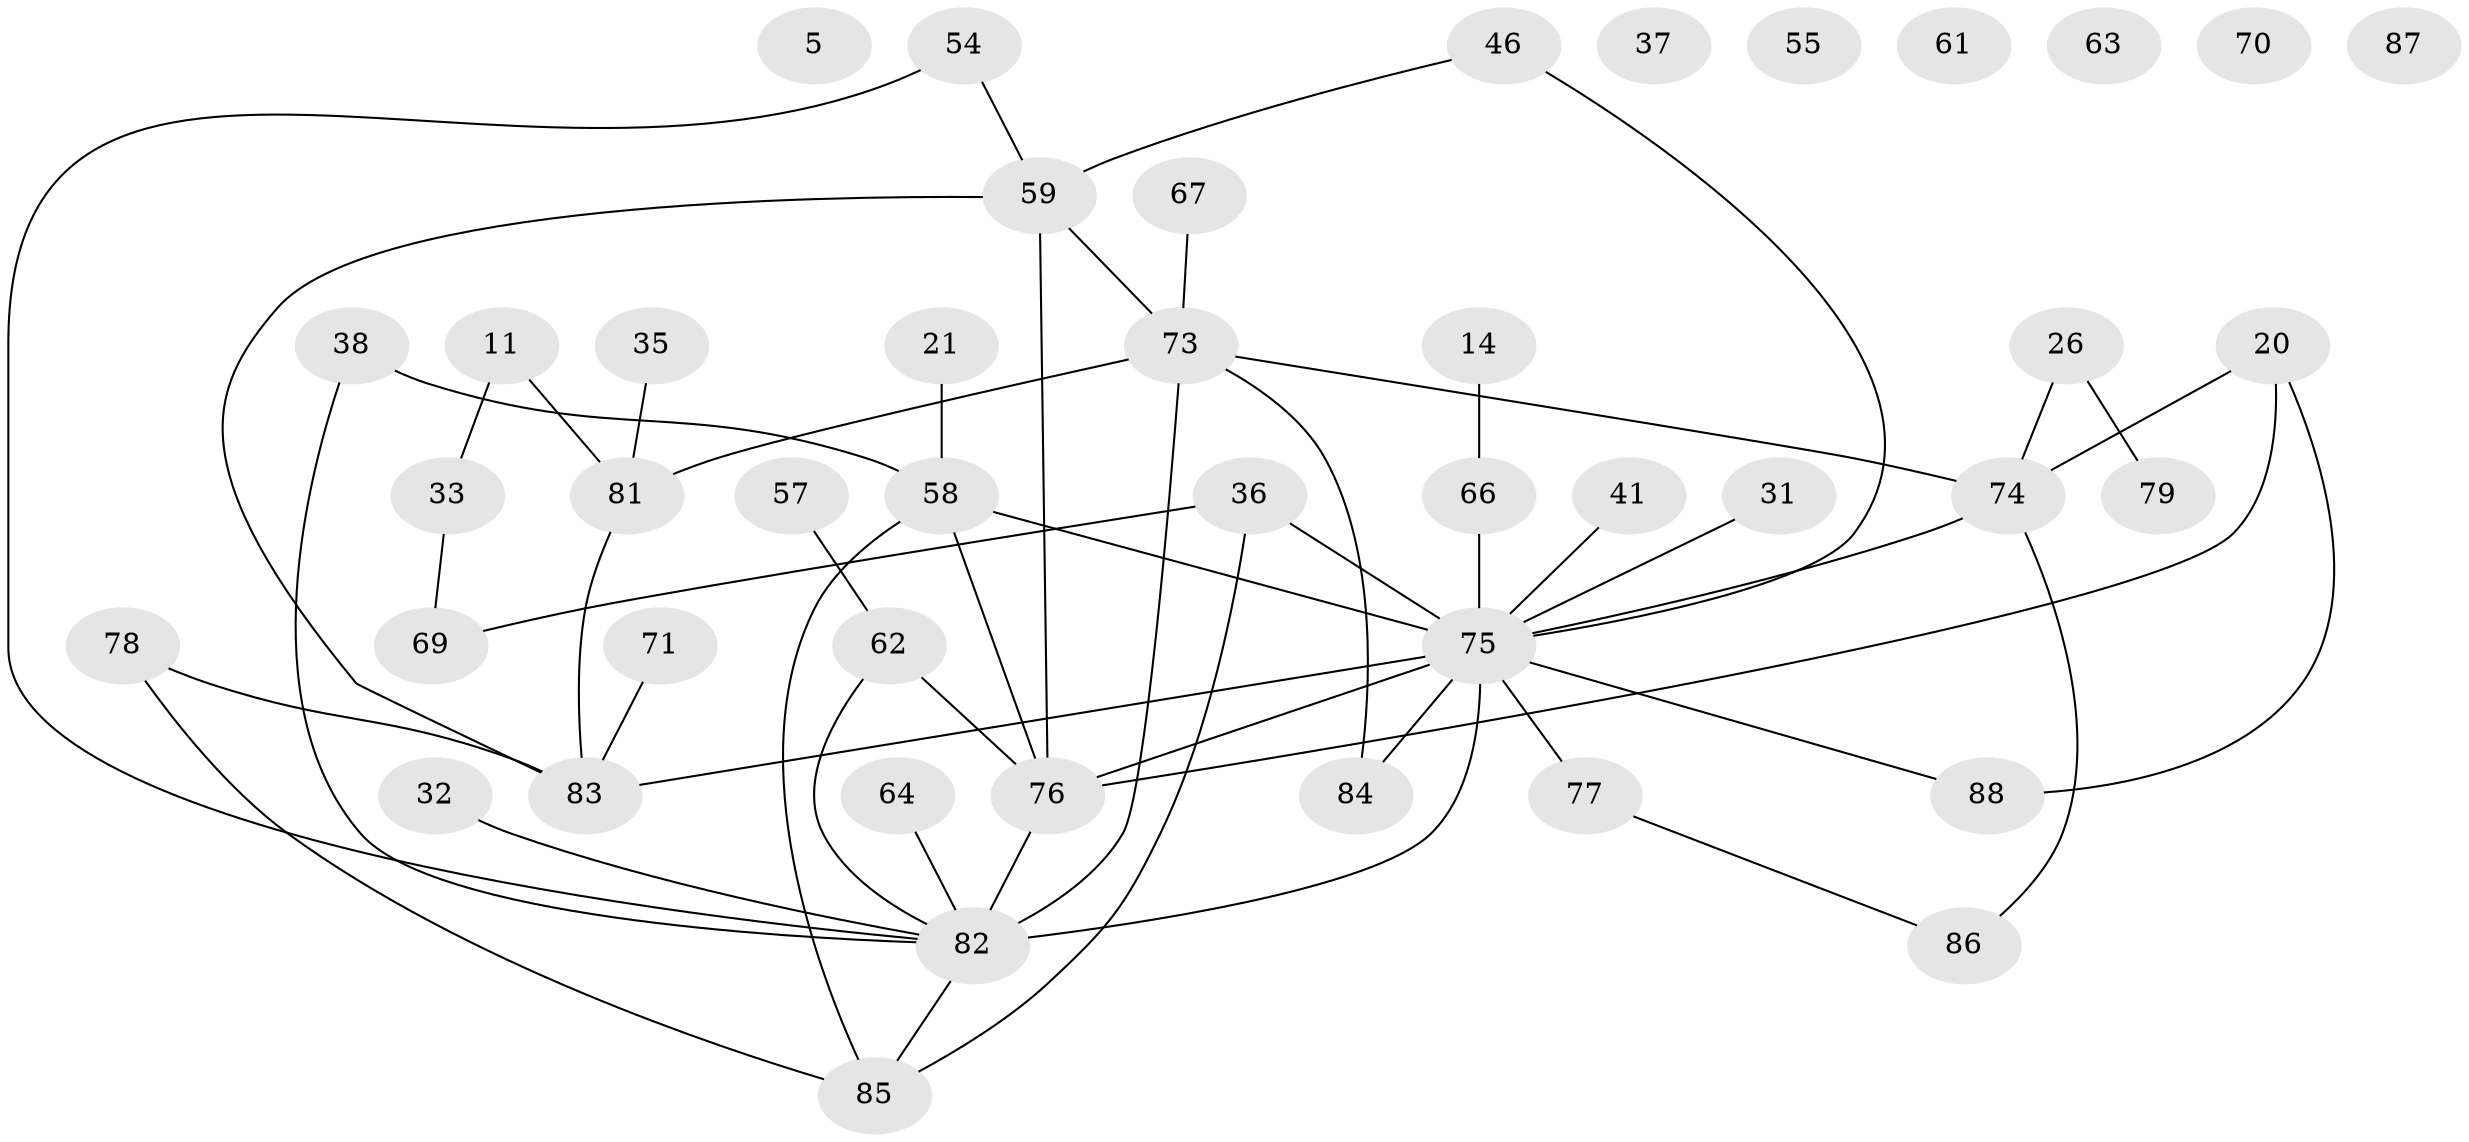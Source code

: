 // original degree distribution, {8: 0.011363636363636364, 2: 0.2727272727272727, 0: 0.07954545454545454, 3: 0.23863636363636365, 4: 0.14772727272727273, 6: 0.056818181818181816, 1: 0.14772727272727273, 5: 0.045454545454545456}
// Generated by graph-tools (version 1.1) at 2025/39/03/09/25 04:39:37]
// undirected, 44 vertices, 54 edges
graph export_dot {
graph [start="1"]
  node [color=gray90,style=filled];
  5;
  11;
  14;
  20 [super="+19"];
  21;
  26;
  31;
  32;
  33;
  35;
  36 [super="+7"];
  37;
  38;
  41;
  46;
  54 [super="+13"];
  55;
  57;
  58 [super="+12+47"];
  59 [super="+53"];
  61;
  62;
  63;
  64;
  66;
  67;
  69;
  70;
  71;
  73 [super="+60"];
  74 [super="+50+3+23+40"];
  75 [super="+9+17+28+56"];
  76 [super="+68"];
  77 [super="+65+72"];
  78;
  79;
  81 [super="+10"];
  82 [super="+29+52+80"];
  83 [super="+34"];
  84 [super="+51"];
  85;
  86;
  87;
  88;
  11 -- 33;
  11 -- 81;
  14 -- 66;
  20 -- 88;
  20 -- 76 [weight=2];
  20 -- 74;
  21 -- 58;
  26 -- 79;
  26 -- 74;
  31 -- 75;
  32 -- 82;
  33 -- 69;
  35 -- 81;
  36 -- 69;
  36 -- 85;
  36 -- 75 [weight=2];
  38 -- 58;
  38 -- 82;
  41 -- 75;
  46 -- 59;
  46 -- 75;
  54 -- 82;
  54 -- 59;
  57 -- 62;
  58 -- 85;
  58 -- 75 [weight=2];
  58 -- 76 [weight=2];
  59 -- 73;
  59 -- 83;
  59 -- 76;
  62 -- 82;
  62 -- 76;
  64 -- 82;
  66 -- 75;
  67 -- 73;
  71 -- 83;
  73 -- 82 [weight=2];
  73 -- 81;
  73 -- 74 [weight=2];
  73 -- 84;
  74 -- 75 [weight=3];
  74 -- 86;
  75 -- 76 [weight=5];
  75 -- 77 [weight=6];
  75 -- 88;
  75 -- 82 [weight=3];
  75 -- 84;
  75 -- 83;
  76 -- 82;
  77 -- 86;
  78 -- 85;
  78 -- 83;
  81 -- 83;
  82 -- 85;
}
